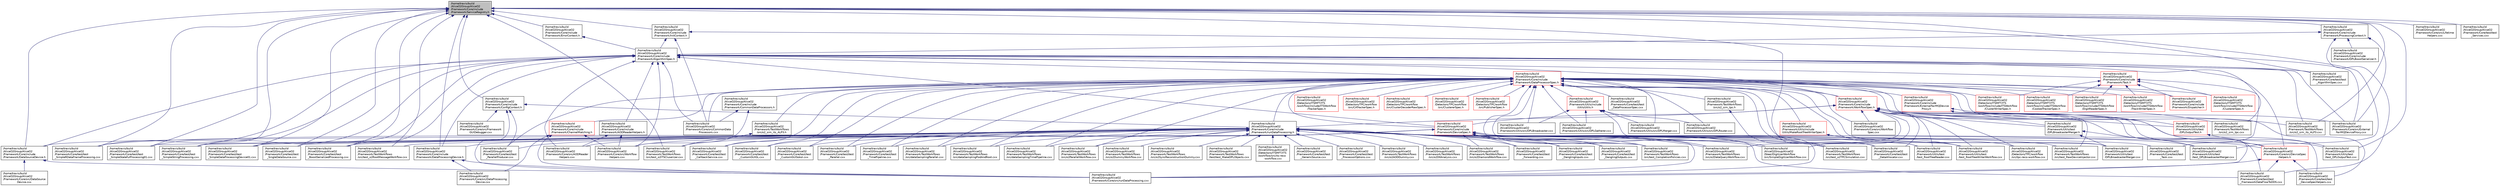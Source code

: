 digraph "/home/travis/build/AliceO2Group/AliceO2/Framework/Core/include/Framework/ServiceRegistry.h"
{
 // INTERACTIVE_SVG=YES
  bgcolor="transparent";
  edge [fontname="Helvetica",fontsize="10",labelfontname="Helvetica",labelfontsize="10"];
  node [fontname="Helvetica",fontsize="10",shape=record];
  Node1 [label="/home/travis/build\l/AliceO2Group/AliceO2\l/Framework/Core/include\l/Framework/ServiceRegistry.h",height=0.2,width=0.4,color="black", fillcolor="grey75", style="filled" fontcolor="black"];
  Node1 -> Node2 [dir="back",color="midnightblue",fontsize="10",style="solid",fontname="Helvetica"];
  Node2 [label="/home/travis/build\l/AliceO2Group/AliceO2\l/Framework/Core/include\l/Framework/ConfigContext.h",height=0.2,width=0.4,color="black",URL="$d7/d2e/ConfigContext_8h.html"];
  Node2 -> Node3 [dir="back",color="midnightblue",fontsize="10",style="solid",fontname="Helvetica"];
  Node3 [label="/home/travis/build\l/AliceO2Group/AliceO2\l/Framework/Core/include\l/Framework/runDataProcessing.h",height=0.2,width=0.4,color="black",URL="$db/dd0/runDataProcessing_8h.html"];
  Node3 -> Node4 [dir="back",color="midnightblue",fontsize="10",style="solid",fontname="Helvetica"];
  Node4 [label="/home/travis/build\l/AliceO2Group/AliceO2\l/Detectors/ITSMFT/ITS\l/workflow/src/its-reco\l-workflow.cxx",height=0.2,width=0.4,color="black",URL="$dc/d64/its-reco-workflow_8cxx.html"];
  Node3 -> Node5 [dir="back",color="midnightblue",fontsize="10",style="solid",fontname="Helvetica"];
  Node5 [label="/home/travis/build\l/AliceO2Group/AliceO2\l/Detectors/TPC/workflow\l/src/tpc-reco-workflow.cxx",height=0.2,width=0.4,color="black",URL="$d3/dbf/tpc-reco-workflow_8cxx.html",tooltip="Basic DPL workflow for TPC reconstruction starting from digits. "];
  Node3 -> Node6 [dir="back",color="midnightblue",fontsize="10",style="solid",fontname="Helvetica"];
  Node6 [label="/home/travis/build\l/AliceO2Group/AliceO2\l/Framework/Core/test/test\l_BoostSerializedProcessing.cxx",height=0.2,width=0.4,color="black",URL="$dc/d58/test__BoostSerializedProcessing_8cxx.html"];
  Node3 -> Node7 [dir="back",color="midnightblue",fontsize="10",style="solid",fontname="Helvetica"];
  Node7 [label="/home/travis/build\l/AliceO2Group/AliceO2\l/Framework/Core/test/test\l_CallbackService.cxx",height=0.2,width=0.4,color="black",URL="$db/d30/test__CallbackService_8cxx.html"];
  Node3 -> Node8 [dir="back",color="midnightblue",fontsize="10",style="solid",fontname="Helvetica"];
  Node8 [label="/home/travis/build\l/AliceO2Group/AliceO2\l/Framework/Core/test/test\l_CustomGUIGL.cxx",height=0.2,width=0.4,color="black",URL="$d5/d47/test__CustomGUIGL_8cxx.html"];
  Node3 -> Node9 [dir="back",color="midnightblue",fontsize="10",style="solid",fontname="Helvetica"];
  Node9 [label="/home/travis/build\l/AliceO2Group/AliceO2\l/Framework/Core/test/test\l_CustomGUISokol.cxx",height=0.2,width=0.4,color="black",URL="$d6/dd1/test__CustomGUISokol_8cxx.html"];
  Node3 -> Node10 [dir="back",color="midnightblue",fontsize="10",style="solid",fontname="Helvetica"];
  Node10 [label="/home/travis/build\l/AliceO2Group/AliceO2\l/Framework/Core/test/test\l_DanglingInputs.cxx",height=0.2,width=0.4,color="black",URL="$db/d94/test__DanglingInputs_8cxx.html"];
  Node3 -> Node11 [dir="back",color="midnightblue",fontsize="10",style="solid",fontname="Helvetica"];
  Node11 [label="/home/travis/build\l/AliceO2Group/AliceO2\l/Framework/Core/test/test\l_DanglingOutputs.cxx",height=0.2,width=0.4,color="black",URL="$d9/dda/test__DanglingOutputs_8cxx.html"];
  Node3 -> Node12 [dir="back",color="midnightblue",fontsize="10",style="solid",fontname="Helvetica"];
  Node12 [label="/home/travis/build\l/AliceO2Group/AliceO2\l/Framework/Core/test/test\l_DataAllocator.cxx",height=0.2,width=0.4,color="black",URL="$d2/da2/test__DataAllocator_8cxx.html"];
  Node3 -> Node13 [dir="back",color="midnightblue",fontsize="10",style="solid",fontname="Helvetica"];
  Node13 [label="/home/travis/build\l/AliceO2Group/AliceO2\l/Framework/Core/test/test\l_Forwarding.cxx",height=0.2,width=0.4,color="black",URL="$de/dae/test__Forwarding_8cxx.html"];
  Node3 -> Node14 [dir="back",color="midnightblue",fontsize="10",style="solid",fontname="Helvetica"];
  Node14 [label="/home/travis/build\l/AliceO2Group/AliceO2\l/Framework/Core/test/test\l_GenericSource.cxx",height=0.2,width=0.4,color="black",URL="$d3/d4b/test__GenericSource_8cxx.html"];
  Node3 -> Node15 [dir="back",color="midnightblue",fontsize="10",style="solid",fontname="Helvetica"];
  Node15 [label="/home/travis/build\l/AliceO2Group/AliceO2\l/Framework/Core/test/test\l_Parallel.cxx",height=0.2,width=0.4,color="black",URL="$d3/d66/test__Parallel_8cxx.html"];
  Node3 -> Node16 [dir="back",color="midnightblue",fontsize="10",style="solid",fontname="Helvetica"];
  Node16 [label="/home/travis/build\l/AliceO2Group/AliceO2\l/Framework/Core/test/test\l_ParallelProducer.cxx",height=0.2,width=0.4,color="black",URL="$d0/d0b/test__ParallelProducer_8cxx.html"];
  Node3 -> Node17 [dir="back",color="midnightblue",fontsize="10",style="solid",fontname="Helvetica"];
  Node17 [label="/home/travis/build\l/AliceO2Group/AliceO2\l/Framework/Core/test/test\l_ProcessorOptions.cxx",height=0.2,width=0.4,color="black",URL="$d4/d82/test__ProcessorOptions_8cxx.html"];
  Node3 -> Node18 [dir="back",color="midnightblue",fontsize="10",style="solid",fontname="Helvetica"];
  Node18 [label="/home/travis/build\l/AliceO2Group/AliceO2\l/Framework/Core/test/test\l_SimpleDataProcessingDevice01.cxx",height=0.2,width=0.4,color="black",URL="$d5/d24/test__SimpleDataProcessingDevice01_8cxx.html"];
  Node3 -> Node19 [dir="back",color="midnightblue",fontsize="10",style="solid",fontname="Helvetica"];
  Node19 [label="/home/travis/build\l/AliceO2Group/AliceO2\l/Framework/Core/test/test\l_SimpleRDataFrameProcessing.cxx",height=0.2,width=0.4,color="black",URL="$da/d97/test__SimpleRDataFrameProcessing_8cxx.html"];
  Node3 -> Node20 [dir="back",color="midnightblue",fontsize="10",style="solid",fontname="Helvetica"];
  Node20 [label="/home/travis/build\l/AliceO2Group/AliceO2\l/Framework/Core/test/test\l_SimpleStatefulProcessing01.cxx",height=0.2,width=0.4,color="black",URL="$da/d12/test__SimpleStatefulProcessing01_8cxx.html"];
  Node3 -> Node21 [dir="back",color="midnightblue",fontsize="10",style="solid",fontname="Helvetica"];
  Node21 [label="/home/travis/build\l/AliceO2Group/AliceO2\l/Framework/Core/test/test\l_SimpleStringProcessing.cxx",height=0.2,width=0.4,color="black",URL="$d4/d92/test__SimpleStringProcessing_8cxx.html"];
  Node3 -> Node22 [dir="back",color="midnightblue",fontsize="10",style="solid",fontname="Helvetica"];
  Node22 [label="/home/travis/build\l/AliceO2Group/AliceO2\l/Framework/Core/test/test\l_SingleDataSource.cxx",height=0.2,width=0.4,color="black",URL="$d3/d4e/test__SingleDataSource_8cxx.html"];
  Node3 -> Node23 [dir="back",color="midnightblue",fontsize="10",style="solid",fontname="Helvetica"];
  Node23 [label="/home/travis/build\l/AliceO2Group/AliceO2\l/Framework/Core/test/test\l_Task.cxx",height=0.2,width=0.4,color="black",URL="$db/d49/test__Task_8cxx.html"];
  Node3 -> Node24 [dir="back",color="midnightblue",fontsize="10",style="solid",fontname="Helvetica"];
  Node24 [label="/home/travis/build\l/AliceO2Group/AliceO2\l/Framework/Core/test/test\l_TimePipeline.cxx",height=0.2,width=0.4,color="black",URL="$d1/d4f/test__TimePipeline_8cxx.html"];
  Node3 -> Node25 [dir="back",color="midnightblue",fontsize="10",style="solid",fontname="Helvetica"];
  Node25 [label="/home/travis/build\l/AliceO2Group/AliceO2\l/Framework/TestWorkflows\l/src/dataSamplingParallel.cxx",height=0.2,width=0.4,color="black",URL="$d3/dbe/dataSamplingParallel_8cxx.html"];
  Node3 -> Node26 [dir="back",color="midnightblue",fontsize="10",style="solid",fontname="Helvetica"];
  Node26 [label="/home/travis/build\l/AliceO2Group/AliceO2\l/Framework/TestWorkflows\l/src/dataSamplingPodAndRoot.cxx",height=0.2,width=0.4,color="black",URL="$de/da3/dataSamplingPodAndRoot_8cxx.html"];
  Node3 -> Node27 [dir="back",color="midnightblue",fontsize="10",style="solid",fontname="Helvetica"];
  Node27 [label="/home/travis/build\l/AliceO2Group/AliceO2\l/Framework/TestWorkflows\l/src/dataSamplingTimePipeline.cxx",height=0.2,width=0.4,color="black",URL="$db/d9e/dataSamplingTimePipeline_8cxx.html"];
  Node3 -> Node28 [dir="back",color="midnightblue",fontsize="10",style="solid",fontname="Helvetica"];
  Node28 [label="/home/travis/build\l/AliceO2Group/AliceO2\l/Framework/TestWorkflows\l/src/o2AODDummy.cxx",height=0.2,width=0.4,color="black",URL="$d5/d6a/o2AODDummy_8cxx.html"];
  Node3 -> Node29 [dir="back",color="midnightblue",fontsize="10",style="solid",fontname="Helvetica"];
  Node29 [label="/home/travis/build\l/AliceO2Group/AliceO2\l/Framework/TestWorkflows\l/src/o2D0Analysis.cxx",height=0.2,width=0.4,color="black",URL="$d2/d1a/o2D0Analysis_8cxx.html"];
  Node3 -> Node30 [dir="back",color="midnightblue",fontsize="10",style="solid",fontname="Helvetica"];
  Node30 [label="/home/travis/build\l/AliceO2Group/AliceO2\l/Framework/TestWorkflows\l/src/o2DataQueryWorkflow.cxx",height=0.2,width=0.4,color="black",URL="$d7/d09/o2DataQueryWorkflow_8cxx.html"];
  Node3 -> Node31 [dir="back",color="midnightblue",fontsize="10",style="solid",fontname="Helvetica"];
  Node31 [label="/home/travis/build\l/AliceO2Group/AliceO2\l/Framework/TestWorkflows\l/src/o2DiamondWorkflow.cxx",height=0.2,width=0.4,color="black",URL="$d4/dbb/o2DiamondWorkflow_8cxx.html"];
  Node3 -> Node32 [dir="back",color="midnightblue",fontsize="10",style="solid",fontname="Helvetica"];
  Node32 [label="/home/travis/build\l/AliceO2Group/AliceO2\l/Framework/TestWorkflows\l/src/o2DummyWorkflow.cxx",height=0.2,width=0.4,color="black",URL="$da/dfd/o2DummyWorkflow_8cxx.html"];
  Node3 -> Node33 [dir="back",color="midnightblue",fontsize="10",style="solid",fontname="Helvetica"];
  Node33 [label="/home/travis/build\l/AliceO2Group/AliceO2\l/Framework/TestWorkflows\l/src/o2ParallelWorkflow.cxx",height=0.2,width=0.4,color="black",URL="$d3/d09/o2ParallelWorkflow_8cxx.html"];
  Node3 -> Node34 [dir="back",color="midnightblue",fontsize="10",style="solid",fontname="Helvetica"];
  Node34 [label="/home/travis/build\l/AliceO2Group/AliceO2\l/Framework/TestWorkflows\l/src/o2SyncReconstructionDummy.cxx",height=0.2,width=0.4,color="black",URL="$d5/d8c/o2SyncReconstructionDummy_8cxx.html"];
  Node3 -> Node35 [dir="back",color="midnightblue",fontsize="10",style="solid",fontname="Helvetica"];
  Node35 [label="/home/travis/build\l/AliceO2Group/AliceO2\l/Framework/TestWorkflows\l/src/test_CompletionPolicies.cxx",height=0.2,width=0.4,color="black",URL="$d8/d33/test__CompletionPolicies_8cxx.html"];
  Node3 -> Node36 [dir="back",color="midnightblue",fontsize="10",style="solid",fontname="Helvetica"];
  Node36 [label="/home/travis/build\l/AliceO2Group/AliceO2\l/Framework/TestWorkflows\l/src/test_o2ITSCluserizer.cxx",height=0.2,width=0.4,color="black",URL="$db/dbe/test__o2ITSCluserizer_8cxx.html"];
  Node3 -> Node37 [dir="back",color="midnightblue",fontsize="10",style="solid",fontname="Helvetica"];
  Node37 [label="/home/travis/build\l/AliceO2Group/AliceO2\l/Framework/TestWorkflows\l/src/test_o2RootMessageWorkflow.cxx",height=0.2,width=0.4,color="black",URL="$d6/d4c/test__o2RootMessageWorkflow_8cxx.html"];
  Node3 -> Node38 [dir="back",color="midnightblue",fontsize="10",style="solid",fontname="Helvetica"];
  Node38 [label="/home/travis/build\l/AliceO2Group/AliceO2\l/Framework/TestWorkflows\l/src/test_o2TPCSimulation.cxx",height=0.2,width=0.4,color="black",URL="$d1/d09/test__o2TPCSimulation_8cxx.html"];
  Node3 -> Node39 [dir="back",color="midnightblue",fontsize="10",style="solid",fontname="Helvetica"];
  Node39 [label="/home/travis/build\l/AliceO2Group/AliceO2\l/Framework/TestWorkflows\l/src/test_RawDeviceInjector.cxx",height=0.2,width=0.4,color="black",URL="$da/d19/test__RawDeviceInjector_8cxx.html"];
  Node3 -> Node40 [dir="back",color="midnightblue",fontsize="10",style="solid",fontname="Helvetica"];
  Node40 [label="/home/travis/build\l/AliceO2Group/AliceO2\l/Framework/TestWorkflows\l/test/test_MakeDPLObjects.cxx",height=0.2,width=0.4,color="black",URL="$db/d78/test__MakeDPLObjects_8cxx.html"];
  Node3 -> Node41 [dir="back",color="midnightblue",fontsize="10",style="solid",fontname="Helvetica"];
  Node41 [label="/home/travis/build\l/AliceO2Group/AliceO2\l/Framework/Utils/test\l/test_DPLBroadcasterMerger.cxx",height=0.2,width=0.4,color="black",URL="$df/d67/test__DPLBroadcasterMerger_8cxx.html"];
  Node3 -> Node42 [dir="back",color="midnightblue",fontsize="10",style="solid",fontname="Helvetica"];
  Node42 [label="/home/travis/build\l/AliceO2Group/AliceO2\l/Framework/Utils/test\l/test_DPLOutputTest.cxx",height=0.2,width=0.4,color="black",URL="$dd/d24/test__DPLOutputTest_8cxx.html"];
  Node3 -> Node43 [dir="back",color="midnightblue",fontsize="10",style="solid",fontname="Helvetica"];
  Node43 [label="/home/travis/build\l/AliceO2Group/AliceO2\l/Framework/Utils/test\l/test_RootTreeReader.cxx",height=0.2,width=0.4,color="black",URL="$d6/d0d/test__RootTreeReader_8cxx.html"];
  Node3 -> Node44 [dir="back",color="midnightblue",fontsize="10",style="solid",fontname="Helvetica"];
  Node44 [label="/home/travis/build\l/AliceO2Group/AliceO2\l/Framework/Utils/test\l/test_RootTreeWriterWorkflow.cxx",height=0.2,width=0.4,color="black",URL="$d1/d02/test__RootTreeWriterWorkflow_8cxx.html"];
  Node3 -> Node45 [dir="back",color="midnightblue",fontsize="10",style="solid",fontname="Helvetica"];
  Node45 [label="/home/travis/build\l/AliceO2Group/AliceO2\l/Steer/DigitizerWorkflow\l/src/SimpleDigitizerWorkflow.cxx",height=0.2,width=0.4,color="black",URL="$d2/dd7/SimpleDigitizerWorkflow_8cxx.html"];
  Node2 -> Node46 [dir="back",color="midnightblue",fontsize="10",style="solid",fontname="Helvetica"];
  Node46 [label="/home/travis/build\l/AliceO2Group/AliceO2\l/Framework/Core/src/Framework\lGUIDebugger.cxx",height=0.2,width=0.4,color="black",URL="$d3/d29/FrameworkGUIDebugger_8cxx.html"];
  Node2 -> Node47 [dir="back",color="midnightblue",fontsize="10",style="solid",fontname="Helvetica"];
  Node47 [label="/home/travis/build\l/AliceO2Group/AliceO2\l/Framework/Core/src/runDataProcessing.cxx",height=0.2,width=0.4,color="black",URL="$d7/d54/runDataProcessing_8cxx.html"];
  Node2 -> Node16 [dir="back",color="midnightblue",fontsize="10",style="solid",fontname="Helvetica"];
  Node1 -> Node48 [dir="back",color="midnightblue",fontsize="10",style="solid",fontname="Helvetica"];
  Node48 [label="/home/travis/build\l/AliceO2Group/AliceO2\l/Framework/Core/include\l/Framework/DataProcessingDevice.h",height=0.2,width=0.4,color="black",URL="$d3/d4b/DataProcessingDevice_8h.html"];
  Node48 -> Node49 [dir="back",color="midnightblue",fontsize="10",style="solid",fontname="Helvetica"];
  Node49 [label="/home/travis/build\l/AliceO2Group/AliceO2\l/Framework/Core/src/DataProcessing\lDevice.cxx",height=0.2,width=0.4,color="black",URL="$db/dac/DataProcessingDevice_8cxx.html"];
  Node48 -> Node47 [dir="back",color="midnightblue",fontsize="10",style="solid",fontname="Helvetica"];
  Node1 -> Node50 [dir="back",color="midnightblue",fontsize="10",style="solid",fontname="Helvetica"];
  Node50 [label="/home/travis/build\l/AliceO2Group/AliceO2\l/Framework/Core/include\l/Framework/DataSourceDevice.h",height=0.2,width=0.4,color="black",URL="$dd/d96/DataSourceDevice_8h.html"];
  Node50 -> Node51 [dir="back",color="midnightblue",fontsize="10",style="solid",fontname="Helvetica"];
  Node51 [label="/home/travis/build\l/AliceO2Group/AliceO2\l/Framework/Core/src/DataSource\lDevice.cxx",height=0.2,width=0.4,color="black",URL="$d0/d9f/DataSourceDevice_8cxx.html"];
  Node50 -> Node47 [dir="back",color="midnightblue",fontsize="10",style="solid",fontname="Helvetica"];
  Node1 -> Node52 [dir="back",color="midnightblue",fontsize="10",style="solid",fontname="Helvetica"];
  Node52 [label="/home/travis/build\l/AliceO2Group/AliceO2\l/Framework/Core/include\l/Framework/ProcessingContext.h",height=0.2,width=0.4,color="black",URL="$de/d6a/ProcessingContext_8h.html"];
  Node52 -> Node53 [dir="back",color="midnightblue",fontsize="10",style="solid",fontname="Helvetica"];
  Node53 [label="/home/travis/build\l/AliceO2Group/AliceO2\l/Framework/Core/include\l/Framework/AlgorithmSpec.h",height=0.2,width=0.4,color="black",URL="$d0/d14/AlgorithmSpec_8h.html"];
  Node53 -> Node54 [dir="back",color="midnightblue",fontsize="10",style="solid",fontname="Helvetica"];
  Node54 [label="/home/travis/build\l/AliceO2Group/AliceO2\l/Framework/Core/include\l/Framework/AODReaderHelpers.h",height=0.2,width=0.4,color="black",URL="$da/d97/AODReaderHelpers_8h.html"];
  Node54 -> Node55 [dir="back",color="midnightblue",fontsize="10",style="solid",fontname="Helvetica"];
  Node55 [label="/home/travis/build\l/AliceO2Group/AliceO2\l/Framework/Core/src/AODReader\lHelpers.cxx",height=0.2,width=0.4,color="black",URL="$d4/dc5/AODReaderHelpers_8cxx.html"];
  Node54 -> Node56 [dir="back",color="midnightblue",fontsize="10",style="solid",fontname="Helvetica"];
  Node56 [label="/home/travis/build\l/AliceO2Group/AliceO2\l/Framework/Core/src/Workflow\lHelpers.cxx",height=0.2,width=0.4,color="black",URL="$dc/da7/WorkflowHelpers_8cxx.html"];
  Node53 -> Node48 [dir="back",color="midnightblue",fontsize="10",style="solid",fontname="Helvetica"];
  Node53 -> Node57 [dir="back",color="midnightblue",fontsize="10",style="solid",fontname="Helvetica"];
  Node57 [label="/home/travis/build\l/AliceO2Group/AliceO2\l/Framework/Core/include\l/Framework/DataProcessorSpec.h",height=0.2,width=0.4,color="red",URL="$d0/df4/DataProcessorSpec_8h.html"];
  Node57 -> Node58 [dir="back",color="midnightblue",fontsize="10",style="solid",fontname="Helvetica"];
  Node58 [label="/home/travis/build\l/AliceO2Group/AliceO2\l/Detectors/ITSMFT/ITS\l/workflow/include/ITSWorkflow\l/ClustererSpec.h",height=0.2,width=0.4,color="red",URL="$d4/dcc/ITSMFT_2ITS_2workflow_2include_2ITSWorkflow_2ClustererSpec_8h.html"];
  Node57 -> Node59 [dir="back",color="midnightblue",fontsize="10",style="solid",fontname="Helvetica"];
  Node59 [label="/home/travis/build\l/AliceO2Group/AliceO2\l/Detectors/ITSMFT/ITS\l/workflow/include/ITSWorkflow\l/ClusterWriterSpec.h",height=0.2,width=0.4,color="red",URL="$d4/ddc/ClusterWriterSpec_8h.html"];
  Node57 -> Node60 [dir="back",color="midnightblue",fontsize="10",style="solid",fontname="Helvetica"];
  Node60 [label="/home/travis/build\l/AliceO2Group/AliceO2\l/Detectors/ITSMFT/ITS\l/workflow/include/ITSWorkflow\l/CookedTrackerSpec.h",height=0.2,width=0.4,color="red",URL="$d2/d0b/CookedTrackerSpec_8h.html"];
  Node57 -> Node61 [dir="back",color="midnightblue",fontsize="10",style="solid",fontname="Helvetica"];
  Node61 [label="/home/travis/build\l/AliceO2Group/AliceO2\l/Detectors/ITSMFT/ITS\l/workflow/include/ITSWorkflow\l/DigitReaderSpec.h",height=0.2,width=0.4,color="red",URL="$d1/dfa/DigitReaderSpec_8h.html",tooltip="Processor spec for a reader of TPC data from ROOT file. "];
  Node57 -> Node62 [dir="back",color="midnightblue",fontsize="10",style="solid",fontname="Helvetica"];
  Node62 [label="/home/travis/build\l/AliceO2Group/AliceO2\l/Detectors/ITSMFT/ITS\l/workflow/include/ITSWorkflow\l/TrackerSpec.h",height=0.2,width=0.4,color="red",URL="$d4/d94/TrackerSpec_8h.html"];
  Node57 -> Node63 [dir="back",color="midnightblue",fontsize="10",style="solid",fontname="Helvetica"];
  Node63 [label="/home/travis/build\l/AliceO2Group/AliceO2\l/Detectors/ITSMFT/ITS\l/workflow/include/ITSWorkflow\l/TrackWriterSpec.h",height=0.2,width=0.4,color="red",URL="$d9/ddb/TrackWriterSpec_8h.html"];
  Node57 -> Node64 [dir="back",color="midnightblue",fontsize="10",style="solid",fontname="Helvetica"];
  Node64 [label="/home/travis/build\l/AliceO2Group/AliceO2\l/Detectors/TPC/workflow\l/src/CATrackerSpec.h",height=0.2,width=0.4,color="red",URL="$d3/d55/CATrackerSpec_8h.html",tooltip="Processor spec for running TPC CA tracking. "];
  Node57 -> Node65 [dir="back",color="midnightblue",fontsize="10",style="solid",fontname="Helvetica"];
  Node65 [label="/home/travis/build\l/AliceO2Group/AliceO2\l/Detectors/TPC/workflow\l/src/ClusterDecoderRawSpec.h",height=0.2,width=0.4,color="red",URL="$d3/dfa/ClusterDecoderRawSpec_8h.html",tooltip="Processor spec for decoder of TPC raw cluster data. "];
  Node57 -> Node66 [dir="back",color="midnightblue",fontsize="10",style="solid",fontname="Helvetica"];
  Node66 [label="/home/travis/build\l/AliceO2Group/AliceO2\l/Detectors/TPC/workflow\l/src/ClustererSpec.h",height=0.2,width=0.4,color="red",URL="$d1/d7c/TPC_2workflow_2src_2ClustererSpec_8h.html"];
  Node57 -> Node67 [dir="back",color="midnightblue",fontsize="10",style="solid",fontname="Helvetica"];
  Node67 [label="/home/travis/build\l/AliceO2Group/AliceO2\l/Detectors/TPC/workflow\l/src/PublisherSpec.h",height=0.2,width=0.4,color="red",URL="$d8/d9c/PublisherSpec_8h.html"];
  Node57 -> Node68 [dir="back",color="midnightblue",fontsize="10",style="solid",fontname="Helvetica"];
  Node68 [label="/home/travis/build\l/AliceO2Group/AliceO2\l/Framework/Core/include\l/Framework/ChannelMatching.h",height=0.2,width=0.4,color="red",URL="$d3/d2c/ChannelMatching_8h.html"];
  Node68 -> Node49 [dir="back",color="midnightblue",fontsize="10",style="solid",fontname="Helvetica"];
  Node68 -> Node47 [dir="back",color="midnightblue",fontsize="10",style="solid",fontname="Helvetica"];
  Node68 -> Node56 [dir="back",color="midnightblue",fontsize="10",style="solid",fontname="Helvetica"];
  Node57 -> Node69 [dir="back",color="midnightblue",fontsize="10",style="solid",fontname="Helvetica"];
  Node69 [label="/home/travis/build\l/AliceO2Group/AliceO2\l/Framework/Core/include\l/Framework/CommonDataProcessors.h",height=0.2,width=0.4,color="black",URL="$d6/d58/CommonDataProcessors_8h.html"];
  Node69 -> Node70 [dir="back",color="midnightblue",fontsize="10",style="solid",fontname="Helvetica"];
  Node70 [label="/home/travis/build\l/AliceO2Group/AliceO2\l/Framework/Core/src/CommonData\lProcessors.cxx",height=0.2,width=0.4,color="black",URL="$df/d93/CommonDataProcessors_8cxx.html"];
  Node69 -> Node56 [dir="back",color="midnightblue",fontsize="10",style="solid",fontname="Helvetica"];
  Node57 -> Node71 [dir="back",color="midnightblue",fontsize="10",style="solid",fontname="Helvetica"];
  Node71 [label="/home/travis/build\l/AliceO2Group/AliceO2\l/Framework/Core/include\l/Framework/ExternalFairMQDevice\lProxy.h",height=0.2,width=0.4,color="red",URL="$d6/d03/ExternalFairMQDeviceProxy_8h.html"];
  Node71 -> Node72 [dir="back",color="midnightblue",fontsize="10",style="solid",fontname="Helvetica"];
  Node72 [label="/home/travis/build\l/AliceO2Group/AliceO2\l/Framework/Core/src/External\lFairMQDeviceProxy.cxx",height=0.2,width=0.4,color="black",URL="$dc/df3/ExternalFairMQDeviceProxy_8cxx.html"];
  Node71 -> Node39 [dir="back",color="midnightblue",fontsize="10",style="solid",fontname="Helvetica"];
  Node57 -> Node73 [dir="back",color="midnightblue",fontsize="10",style="solid",fontname="Helvetica"];
  Node73 [label="/home/travis/build\l/AliceO2Group/AliceO2\l/Framework/Core/include\l/Framework/DeviceSpec.h",height=0.2,width=0.4,color="red",URL="$df/de8/DeviceSpec_8h.html"];
  Node73 -> Node48 [dir="back",color="midnightblue",fontsize="10",style="solid",fontname="Helvetica"];
  Node73 -> Node50 [dir="back",color="midnightblue",fontsize="10",style="solid",fontname="Helvetica"];
  Node73 -> Node55 [dir="back",color="midnightblue",fontsize="10",style="solid",fontname="Helvetica"];
  Node73 -> Node74 [dir="back",color="midnightblue",fontsize="10",style="solid",fontname="Helvetica"];
  Node74 [label="/home/travis/build\l/AliceO2Group/AliceO2\l/Framework/Core/src/DeviceSpec\lHelpers.h",height=0.2,width=0.4,color="red",URL="$df/dda/DeviceSpecHelpers_8h.html"];
  Node74 -> Node47 [dir="back",color="midnightblue",fontsize="10",style="solid",fontname="Helvetica"];
  Node74 -> Node75 [dir="back",color="midnightblue",fontsize="10",style="solid",fontname="Helvetica"];
  Node75 [label="/home/travis/build\l/AliceO2Group/AliceO2\l/Framework/Core/test/test\l_DeviceSpecHelpers.cxx",height=0.2,width=0.4,color="black",URL="$d4/de8/test__DeviceSpecHelpers_8cxx.html"];
  Node74 -> Node76 [dir="back",color="midnightblue",fontsize="10",style="solid",fontname="Helvetica"];
  Node76 [label="/home/travis/build\l/AliceO2Group/AliceO2\l/Framework/Core/test/test\l_FrameworkDataFlowToDDS.cxx",height=0.2,width=0.4,color="black",URL="$d6/d53/test__FrameworkDataFlowToDDS_8cxx.html"];
  Node73 -> Node47 [dir="back",color="midnightblue",fontsize="10",style="solid",fontname="Helvetica"];
  Node73 -> Node56 [dir="back",color="midnightblue",fontsize="10",style="solid",fontname="Helvetica"];
  Node73 -> Node10 [dir="back",color="midnightblue",fontsize="10",style="solid",fontname="Helvetica"];
  Node73 -> Node11 [dir="back",color="midnightblue",fontsize="10",style="solid",fontname="Helvetica"];
  Node73 -> Node13 [dir="back",color="midnightblue",fontsize="10",style="solid",fontname="Helvetica"];
  Node73 -> Node76 [dir="back",color="midnightblue",fontsize="10",style="solid",fontname="Helvetica"];
  Node73 -> Node30 [dir="back",color="midnightblue",fontsize="10",style="solid",fontname="Helvetica"];
  Node73 -> Node31 [dir="back",color="midnightblue",fontsize="10",style="solid",fontname="Helvetica"];
  Node73 -> Node35 [dir="back",color="midnightblue",fontsize="10",style="solid",fontname="Helvetica"];
  Node73 -> Node45 [dir="back",color="midnightblue",fontsize="10",style="solid",fontname="Helvetica"];
  Node57 -> Node77 [dir="back",color="midnightblue",fontsize="10",style="solid",fontname="Helvetica"];
  Node77 [label="/home/travis/build\l/AliceO2Group/AliceO2\l/Framework/Core/include\l/Framework/Dispatcher.h",height=0.2,width=0.4,color="red",URL="$d7/d33/Dispatcher_8h.html",tooltip="Declaration of Dispatcher for O2 Data Sampling. "];
  Node57 -> Node3 [dir="back",color="midnightblue",fontsize="10",style="solid",fontname="Helvetica"];
  Node57 -> Node78 [dir="back",color="midnightblue",fontsize="10",style="solid",fontname="Helvetica"];
  Node78 [label="/home/travis/build\l/AliceO2Group/AliceO2\l/Framework/Core/include\l/Framework/WorkflowSpec.h",height=0.2,width=0.4,color="red",URL="$df/da1/WorkflowSpec_8h.html"];
  Node78 -> Node5 [dir="back",color="midnightblue",fontsize="10",style="solid",fontname="Helvetica"];
  Node78 -> Node73 [dir="back",color="midnightblue",fontsize="10",style="solid",fontname="Helvetica"];
  Node78 -> Node3 [dir="back",color="midnightblue",fontsize="10",style="solid",fontname="Helvetica"];
  Node78 -> Node74 [dir="back",color="midnightblue",fontsize="10",style="solid",fontname="Helvetica"];
  Node78 -> Node47 [dir="back",color="midnightblue",fontsize="10",style="solid",fontname="Helvetica"];
  Node78 -> Node79 [dir="back",color="midnightblue",fontsize="10",style="solid",fontname="Helvetica"];
  Node79 [label="/home/travis/build\l/AliceO2Group/AliceO2\l/Framework/Core/src/Workflow\lSpec.cxx",height=0.2,width=0.4,color="black",URL="$d1/d43/WorkflowSpec_8cxx.html"];
  Node78 -> Node12 [dir="back",color="midnightblue",fontsize="10",style="solid",fontname="Helvetica"];
  Node78 -> Node75 [dir="back",color="midnightblue",fontsize="10",style="solid",fontname="Helvetica"];
  Node78 -> Node76 [dir="back",color="midnightblue",fontsize="10",style="solid",fontname="Helvetica"];
  Node78 -> Node80 [dir="back",color="midnightblue",fontsize="10",style="solid",fontname="Helvetica"];
  Node80 [label="/home/travis/build\l/AliceO2Group/AliceO2\l/Framework/TestWorkflows\l/src/o2_sim_its_ALP3.cxx",height=0.2,width=0.4,color="black",URL="$dd/d2b/o2__sim__its__ALP3_8cxx.html"];
  Node78 -> Node81 [dir="back",color="midnightblue",fontsize="10",style="solid",fontname="Helvetica"];
  Node81 [label="/home/travis/build\l/AliceO2Group/AliceO2\l/Framework/TestWorkflows\l/src/o2_sim_tpc.cxx",height=0.2,width=0.4,color="black",URL="$d7/d11/o2__sim__tpc_8cxx.html"];
  Node78 -> Node30 [dir="back",color="midnightblue",fontsize="10",style="solid",fontname="Helvetica"];
  Node78 -> Node82 [dir="back",color="midnightblue",fontsize="10",style="solid",fontname="Helvetica"];
  Node82 [label="/home/travis/build\l/AliceO2Group/AliceO2\l/Framework/Utils/test\l/DPLBroadcasterMerger.h",height=0.2,width=0.4,color="black",URL="$df/da4/DPLBroadcasterMerger_8h.html"];
  Node82 -> Node83 [dir="back",color="midnightblue",fontsize="10",style="solid",fontname="Helvetica"];
  Node83 [label="/home/travis/build\l/AliceO2Group/AliceO2\l/Framework/Utils/test\l/DPLBroadcasterMerger.cxx",height=0.2,width=0.4,color="black",URL="$d1/d35/DPLBroadcasterMerger_8cxx.html"];
  Node82 -> Node41 [dir="back",color="midnightblue",fontsize="10",style="solid",fontname="Helvetica"];
  Node78 -> Node84 [dir="back",color="midnightblue",fontsize="10",style="solid",fontname="Helvetica"];
  Node84 [label="/home/travis/build\l/AliceO2Group/AliceO2\l/Framework/Utils/test\l/DPLOutputTest.h",height=0.2,width=0.4,color="red",URL="$da/d41/DPLOutputTest_8h.html"];
  Node84 -> Node42 [dir="back",color="midnightblue",fontsize="10",style="solid",fontname="Helvetica"];
  Node78 -> Node43 [dir="back",color="midnightblue",fontsize="10",style="solid",fontname="Helvetica"];
  Node78 -> Node44 [dir="back",color="midnightblue",fontsize="10",style="solid",fontname="Helvetica"];
  Node78 -> Node45 [dir="back",color="midnightblue",fontsize="10",style="solid",fontname="Helvetica"];
  Node57 -> Node70 [dir="back",color="midnightblue",fontsize="10",style="solid",fontname="Helvetica"];
  Node57 -> Node74 [dir="back",color="midnightblue",fontsize="10",style="solid",fontname="Helvetica"];
  Node57 -> Node47 [dir="back",color="midnightblue",fontsize="10",style="solid",fontname="Helvetica"];
  Node57 -> Node79 [dir="back",color="midnightblue",fontsize="10",style="solid",fontname="Helvetica"];
  Node57 -> Node7 [dir="back",color="midnightblue",fontsize="10",style="solid",fontname="Helvetica"];
  Node57 -> Node8 [dir="back",color="midnightblue",fontsize="10",style="solid",fontname="Helvetica"];
  Node57 -> Node9 [dir="back",color="midnightblue",fontsize="10",style="solid",fontname="Helvetica"];
  Node57 -> Node12 [dir="back",color="midnightblue",fontsize="10",style="solid",fontname="Helvetica"];
  Node57 -> Node85 [dir="back",color="midnightblue",fontsize="10",style="solid",fontname="Helvetica"];
  Node85 [label="/home/travis/build\l/AliceO2Group/AliceO2\l/Framework/Core/test/test\l_DataProcessorSpec.cxx",height=0.2,width=0.4,color="black",URL="$d0/d44/test__DataProcessorSpec_8cxx.html"];
  Node57 -> Node75 [dir="back",color="midnightblue",fontsize="10",style="solid",fontname="Helvetica"];
  Node57 -> Node15 [dir="back",color="midnightblue",fontsize="10",style="solid",fontname="Helvetica"];
  Node57 -> Node16 [dir="back",color="midnightblue",fontsize="10",style="solid",fontname="Helvetica"];
  Node57 -> Node24 [dir="back",color="midnightblue",fontsize="10",style="solid",fontname="Helvetica"];
  Node57 -> Node25 [dir="back",color="midnightblue",fontsize="10",style="solid",fontname="Helvetica"];
  Node57 -> Node26 [dir="back",color="midnightblue",fontsize="10",style="solid",fontname="Helvetica"];
  Node57 -> Node27 [dir="back",color="midnightblue",fontsize="10",style="solid",fontname="Helvetica"];
  Node57 -> Node86 [dir="back",color="midnightblue",fontsize="10",style="solid",fontname="Helvetica"];
  Node86 [label="/home/travis/build\l/AliceO2Group/AliceO2\l/Framework/TestWorkflows\l/src/o2_sim_its_ALP3.h",height=0.2,width=0.4,color="black",URL="$d2/d44/o2__sim__its__ALP3_8h.html"];
  Node86 -> Node36 [dir="back",color="midnightblue",fontsize="10",style="solid",fontname="Helvetica"];
  Node57 -> Node87 [dir="back",color="midnightblue",fontsize="10",style="solid",fontname="Helvetica"];
  Node87 [label="/home/travis/build\l/AliceO2Group/AliceO2\l/Framework/TestWorkflows\l/src/o2_sim_tpc.h",height=0.2,width=0.4,color="black",URL="$d8/d29/o2__sim__tpc_8h.html"];
  Node87 -> Node38 [dir="back",color="midnightblue",fontsize="10",style="solid",fontname="Helvetica"];
  Node57 -> Node33 [dir="back",color="midnightblue",fontsize="10",style="solid",fontname="Helvetica"];
  Node57 -> Node35 [dir="back",color="midnightblue",fontsize="10",style="solid",fontname="Helvetica"];
  Node57 -> Node88 [dir="back",color="midnightblue",fontsize="10",style="solid",fontname="Helvetica"];
  Node88 [label="/home/travis/build\l/AliceO2Group/AliceO2\l/Framework/Utils/include\l/Utils/MakeRootTreeWriterSpec.h",height=0.2,width=0.4,color="red",URL="$d5/dc8/MakeRootTreeWriterSpec_8h.html",tooltip="Configurable generator for RootTreeWriter processor spec. "];
  Node88 -> Node44 [dir="back",color="midnightblue",fontsize="10",style="solid",fontname="Helvetica"];
  Node57 -> Node89 [dir="back",color="midnightblue",fontsize="10",style="solid",fontname="Helvetica"];
  Node89 [label="/home/travis/build\l/AliceO2Group/AliceO2\l/Framework/Utils/include\l/Utils/Utils.h",height=0.2,width=0.4,color="red",URL="$d2/d04/Framework_2Utils_2include_2Utils_2Utils_8h.html"];
  Node89 -> Node90 [dir="back",color="midnightblue",fontsize="10",style="solid",fontname="Helvetica"];
  Node90 [label="/home/travis/build\l/AliceO2Group/AliceO2\l/Framework/Utils/src/DPLBroadcaster.cxx",height=0.2,width=0.4,color="black",URL="$d5/d63/DPLBroadcaster_8cxx.html",tooltip="Implementation of generic DPL broadcaster, v0.1. "];
  Node89 -> Node91 [dir="back",color="midnightblue",fontsize="10",style="solid",fontname="Helvetica"];
  Node91 [label="/home/travis/build\l/AliceO2Group/AliceO2\l/Framework/Utils/src/DPLGatherer.cxx",height=0.2,width=0.4,color="black",URL="$d2/d37/DPLGatherer_8cxx.html",tooltip="Implementation of generic DPL gatherer, v0.1. "];
  Node89 -> Node92 [dir="back",color="midnightblue",fontsize="10",style="solid",fontname="Helvetica"];
  Node92 [label="/home/travis/build\l/AliceO2Group/AliceO2\l/Framework/Utils/src/DPLMerger.cxx",height=0.2,width=0.4,color="black",URL="$de/d40/DPLMerger_8cxx.html"];
  Node89 -> Node93 [dir="back",color="midnightblue",fontsize="10",style="solid",fontname="Helvetica"];
  Node93 [label="/home/travis/build\l/AliceO2Group/AliceO2\l/Framework/Utils/src/DPLRouter.cxx",height=0.2,width=0.4,color="black",URL="$d9/d0e/DPLRouter_8cxx.html"];
  Node89 -> Node83 [dir="back",color="midnightblue",fontsize="10",style="solid",fontname="Helvetica"];
  Node57 -> Node90 [dir="back",color="midnightblue",fontsize="10",style="solid",fontname="Helvetica"];
  Node57 -> Node91 [dir="back",color="midnightblue",fontsize="10",style="solid",fontname="Helvetica"];
  Node57 -> Node92 [dir="back",color="midnightblue",fontsize="10",style="solid",fontname="Helvetica"];
  Node57 -> Node93 [dir="back",color="midnightblue",fontsize="10",style="solid",fontname="Helvetica"];
  Node57 -> Node82 [dir="back",color="midnightblue",fontsize="10",style="solid",fontname="Helvetica"];
  Node57 -> Node83 [dir="back",color="midnightblue",fontsize="10",style="solid",fontname="Helvetica"];
  Node57 -> Node84 [dir="back",color="midnightblue",fontsize="10",style="solid",fontname="Helvetica"];
  Node57 -> Node43 [dir="back",color="midnightblue",fontsize="10",style="solid",fontname="Helvetica"];
  Node57 -> Node44 [dir="back",color="midnightblue",fontsize="10",style="solid",fontname="Helvetica"];
  Node53 -> Node50 [dir="back",color="midnightblue",fontsize="10",style="solid",fontname="Helvetica"];
  Node53 -> Node73 [dir="back",color="midnightblue",fontsize="10",style="solid",fontname="Helvetica"];
  Node53 -> Node94 [dir="back",color="midnightblue",fontsize="10",style="solid",fontname="Helvetica"];
  Node94 [label="/home/travis/build\l/AliceO2Group/AliceO2\l/Framework/Core/include\l/Framework/Task.h",height=0.2,width=0.4,color="red",URL="$df/d4f/Task_8h.html"];
  Node94 -> Node58 [dir="back",color="midnightblue",fontsize="10",style="solid",fontname="Helvetica"];
  Node94 -> Node59 [dir="back",color="midnightblue",fontsize="10",style="solid",fontname="Helvetica"];
  Node94 -> Node60 [dir="back",color="midnightblue",fontsize="10",style="solid",fontname="Helvetica"];
  Node94 -> Node61 [dir="back",color="midnightblue",fontsize="10",style="solid",fontname="Helvetica"];
  Node94 -> Node63 [dir="back",color="midnightblue",fontsize="10",style="solid",fontname="Helvetica"];
  Node94 -> Node77 [dir="back",color="midnightblue",fontsize="10",style="solid",fontname="Helvetica"];
  Node94 -> Node23 [dir="back",color="midnightblue",fontsize="10",style="solid",fontname="Helvetica"];
  Node53 -> Node78 [dir="back",color="midnightblue",fontsize="10",style="solid",fontname="Helvetica"];
  Node53 -> Node55 [dir="back",color="midnightblue",fontsize="10",style="solid",fontname="Helvetica"];
  Node53 -> Node70 [dir="back",color="midnightblue",fontsize="10",style="solid",fontname="Helvetica"];
  Node53 -> Node74 [dir="back",color="midnightblue",fontsize="10",style="solid",fontname="Helvetica"];
  Node53 -> Node72 [dir="back",color="midnightblue",fontsize="10",style="solid",fontname="Helvetica"];
  Node53 -> Node56 [dir="back",color="midnightblue",fontsize="10",style="solid",fontname="Helvetica"];
  Node53 -> Node95 [dir="back",color="midnightblue",fontsize="10",style="solid",fontname="Helvetica"];
  Node95 [label="/home/travis/build\l/AliceO2Group/AliceO2\l/Framework/Core/test/test\l_AlgorithmSpec.cxx",height=0.2,width=0.4,color="black",URL="$df/d66/test__AlgorithmSpec_8cxx.html"];
  Node53 -> Node6 [dir="back",color="midnightblue",fontsize="10",style="solid",fontname="Helvetica"];
  Node53 -> Node18 [dir="back",color="midnightblue",fontsize="10",style="solid",fontname="Helvetica"];
  Node53 -> Node19 [dir="back",color="midnightblue",fontsize="10",style="solid",fontname="Helvetica"];
  Node53 -> Node20 [dir="back",color="midnightblue",fontsize="10",style="solid",fontname="Helvetica"];
  Node53 -> Node21 [dir="back",color="midnightblue",fontsize="10",style="solid",fontname="Helvetica"];
  Node53 -> Node80 [dir="back",color="midnightblue",fontsize="10",style="solid",fontname="Helvetica"];
  Node53 -> Node81 [dir="back",color="midnightblue",fontsize="10",style="solid",fontname="Helvetica"];
  Node52 -> Node96 [dir="back",color="midnightblue",fontsize="10",style="solid",fontname="Helvetica"];
  Node96 [label="/home/travis/build\l/AliceO2Group/AliceO2\l/Framework/Core/include\l/Framework/DPLBoostSerializer.h",height=0.2,width=0.4,color="black",URL="$dc/d55/DPLBoostSerializer_8h.html",tooltip="DPL wrapper of common utils BoostSeralizer. "];
  Node52 -> Node72 [dir="back",color="midnightblue",fontsize="10",style="solid",fontname="Helvetica"];
  Node52 -> Node76 [dir="back",color="midnightblue",fontsize="10",style="solid",fontname="Helvetica"];
  Node1 -> Node97 [dir="back",color="midnightblue",fontsize="10",style="solid",fontname="Helvetica"];
  Node97 [label="/home/travis/build\l/AliceO2Group/AliceO2\l/Framework/Core/include\l/Framework/ErrorContext.h",height=0.2,width=0.4,color="black",URL="$d7/dad/ErrorContext_8h.html"];
  Node97 -> Node53 [dir="back",color="midnightblue",fontsize="10",style="solid",fontname="Helvetica"];
  Node1 -> Node98 [dir="back",color="midnightblue",fontsize="10",style="solid",fontname="Helvetica"];
  Node98 [label="/home/travis/build\l/AliceO2Group/AliceO2\l/Framework/Core/include\l/Framework/InitContext.h",height=0.2,width=0.4,color="black",URL="$d4/d2b/InitContext_8h.html"];
  Node98 -> Node53 [dir="back",color="midnightblue",fontsize="10",style="solid",fontname="Helvetica"];
  Node98 -> Node70 [dir="back",color="midnightblue",fontsize="10",style="solid",fontname="Helvetica"];
  Node98 -> Node72 [dir="back",color="midnightblue",fontsize="10",style="solid",fontname="Helvetica"];
  Node1 -> Node99 [dir="back",color="midnightblue",fontsize="10",style="solid",fontname="Helvetica"];
  Node99 [label="/home/travis/build\l/AliceO2Group/AliceO2\l/Framework/Core/src/Lifetime\lHelpers.cxx",height=0.2,width=0.4,color="black",URL="$d4/d7a/LifetimeHelpers_8cxx.html"];
  Node1 -> Node95 [dir="back",color="midnightblue",fontsize="10",style="solid",fontname="Helvetica"];
  Node1 -> Node6 [dir="back",color="midnightblue",fontsize="10",style="solid",fontname="Helvetica"];
  Node1 -> Node100 [dir="back",color="midnightblue",fontsize="10",style="solid",fontname="Helvetica"];
  Node100 [label="/home/travis/build\l/AliceO2Group/AliceO2\l/Framework/Core/test/test\l_Services.cxx",height=0.2,width=0.4,color="black",URL="$dd/d19/test__Services_8cxx.html"];
  Node1 -> Node18 [dir="back",color="midnightblue",fontsize="10",style="solid",fontname="Helvetica"];
  Node1 -> Node19 [dir="back",color="midnightblue",fontsize="10",style="solid",fontname="Helvetica"];
  Node1 -> Node20 [dir="back",color="midnightblue",fontsize="10",style="solid",fontname="Helvetica"];
  Node1 -> Node21 [dir="back",color="midnightblue",fontsize="10",style="solid",fontname="Helvetica"];
  Node1 -> Node22 [dir="back",color="midnightblue",fontsize="10",style="solid",fontname="Helvetica"];
  Node1 -> Node80 [dir="back",color="midnightblue",fontsize="10",style="solid",fontname="Helvetica"];
  Node1 -> Node36 [dir="back",color="midnightblue",fontsize="10",style="solid",fontname="Helvetica"];
  Node1 -> Node37 [dir="back",color="midnightblue",fontsize="10",style="solid",fontname="Helvetica"];
  Node1 -> Node38 [dir="back",color="midnightblue",fontsize="10",style="solid",fontname="Helvetica"];
  Node1 -> Node41 [dir="back",color="midnightblue",fontsize="10",style="solid",fontname="Helvetica"];
  Node1 -> Node42 [dir="back",color="midnightblue",fontsize="10",style="solid",fontname="Helvetica"];
}
